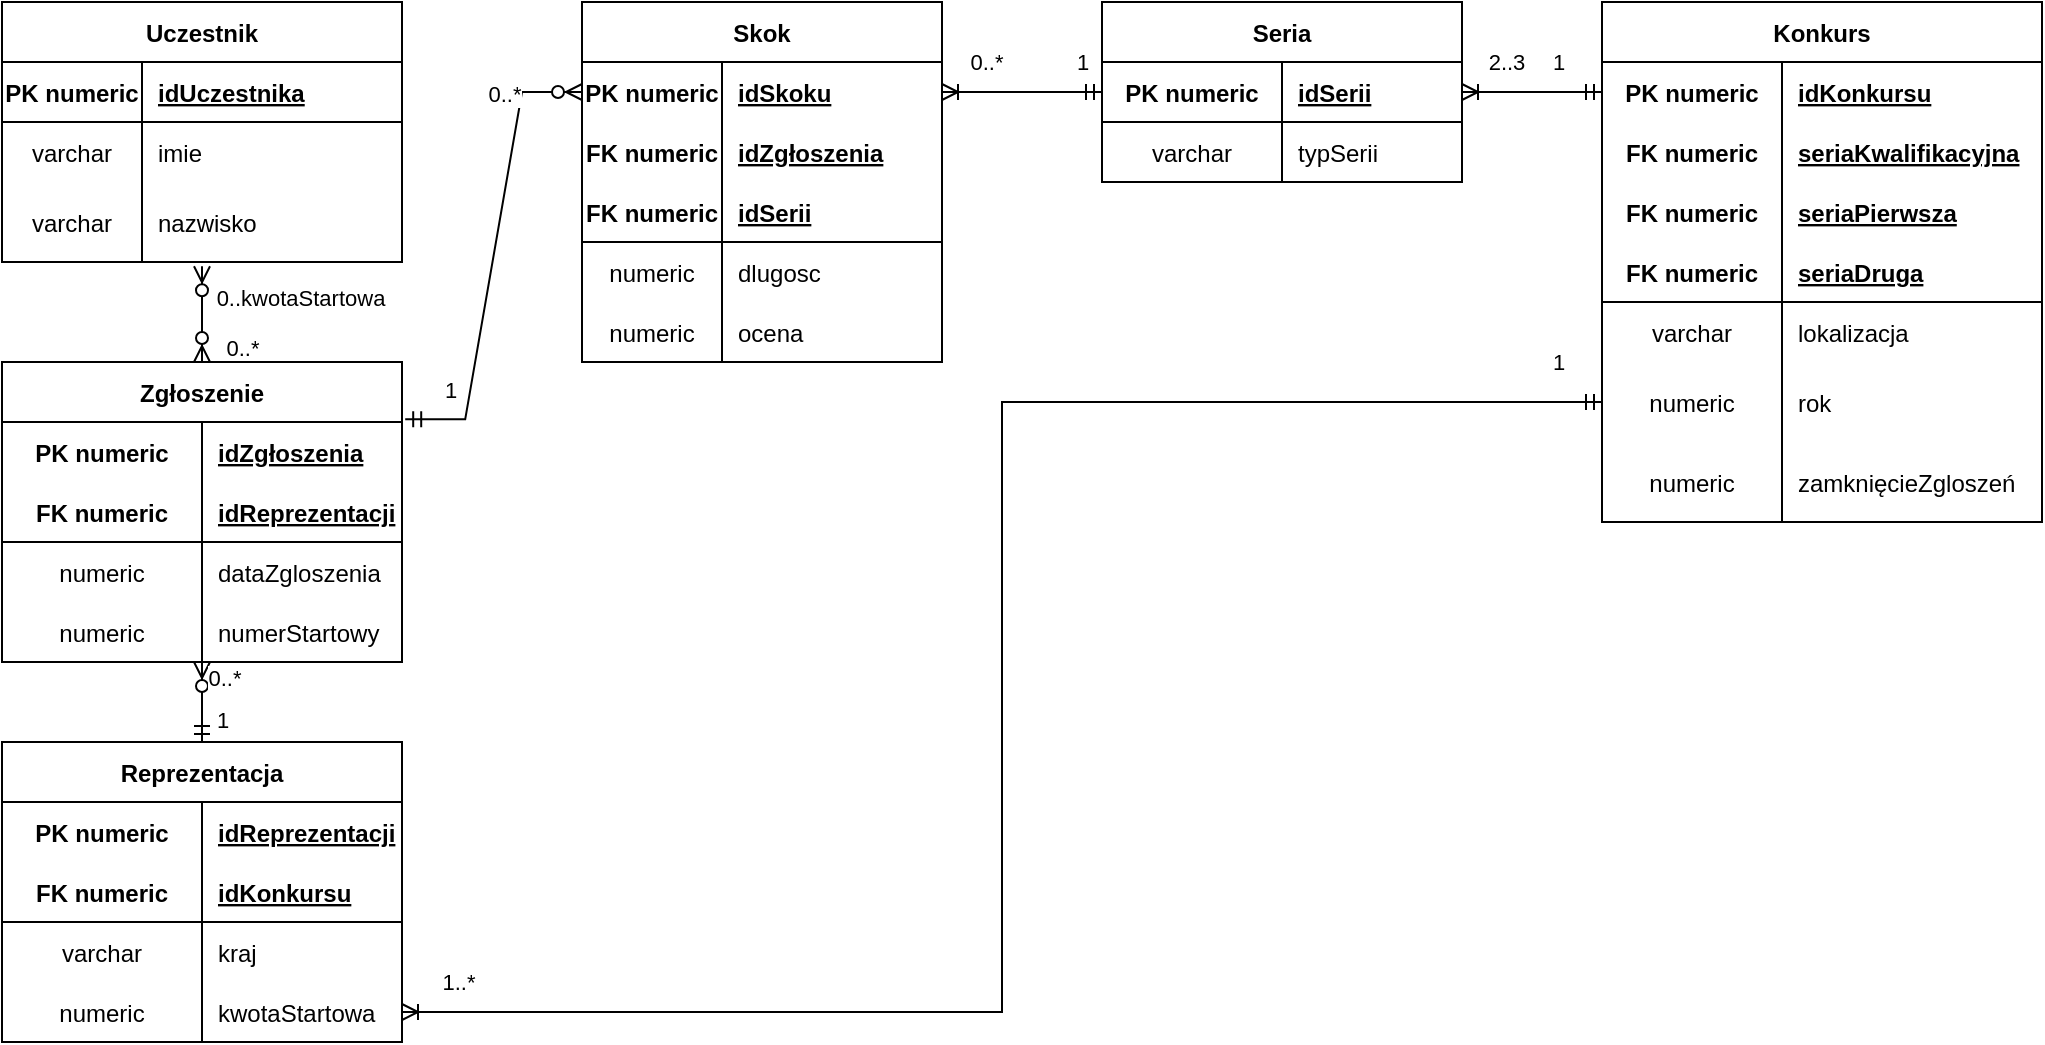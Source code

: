 <mxfile version="20.6.2" type="device"><diagram id="lq7HDty6mt3FycjaqYGT" name="Page-1"><mxGraphModel dx="1185" dy="597" grid="1" gridSize="10" guides="1" tooltips="1" connect="1" arrows="1" fold="1" page="1" pageScale="1" pageWidth="1100" pageHeight="300" math="0" shadow="0"><root><mxCell id="0"/><mxCell id="1" parent="0"/><mxCell id="nzOX72sFrJDOg2uizQto-16" value="Uczestnik" style="shape=table;startSize=30;container=1;collapsible=1;childLayout=tableLayout;fixedRows=1;rowLines=0;fontStyle=1;align=center;resizeLast=1;" parent="1" vertex="1"><mxGeometry x="40" y="40" width="200" height="130" as="geometry"><mxRectangle x="350" y="220" width="60" height="30" as="alternateBounds"/></mxGeometry></mxCell><mxCell id="nzOX72sFrJDOg2uizQto-17" value="" style="shape=tableRow;horizontal=0;startSize=0;swimlaneHead=0;swimlaneBody=0;fillColor=none;collapsible=0;dropTarget=0;points=[[0,0.5],[1,0.5]];portConstraint=eastwest;top=0;left=0;right=0;bottom=1;" parent="nzOX72sFrJDOg2uizQto-16" vertex="1"><mxGeometry y="30" width="200" height="30" as="geometry"/></mxCell><mxCell id="nzOX72sFrJDOg2uizQto-18" value="PK numeric" style="shape=partialRectangle;connectable=0;fillColor=none;top=0;left=0;bottom=0;right=0;fontStyle=1;overflow=hidden;" parent="nzOX72sFrJDOg2uizQto-17" vertex="1"><mxGeometry width="70" height="30" as="geometry"><mxRectangle width="70" height="30" as="alternateBounds"/></mxGeometry></mxCell><mxCell id="nzOX72sFrJDOg2uizQto-19" value="idUczestnika" style="shape=partialRectangle;connectable=0;fillColor=none;top=0;left=0;bottom=0;right=0;align=left;spacingLeft=6;fontStyle=5;overflow=hidden;" parent="nzOX72sFrJDOg2uizQto-17" vertex="1"><mxGeometry x="70" width="130" height="30" as="geometry"><mxRectangle width="130" height="30" as="alternateBounds"/></mxGeometry></mxCell><mxCell id="nzOX72sFrJDOg2uizQto-20" value="" style="shape=tableRow;horizontal=0;startSize=0;swimlaneHead=0;swimlaneBody=0;fillColor=none;collapsible=0;dropTarget=0;points=[[0,0.5],[1,0.5]];portConstraint=eastwest;top=0;left=0;right=0;bottom=0;" parent="nzOX72sFrJDOg2uizQto-16" vertex="1"><mxGeometry y="60" width="200" height="30" as="geometry"/></mxCell><mxCell id="nzOX72sFrJDOg2uizQto-21" value="varchar" style="shape=partialRectangle;connectable=0;fillColor=none;top=0;left=0;bottom=0;right=0;editable=1;overflow=hidden;" parent="nzOX72sFrJDOg2uizQto-20" vertex="1"><mxGeometry width="70" height="30" as="geometry"><mxRectangle width="70" height="30" as="alternateBounds"/></mxGeometry></mxCell><mxCell id="nzOX72sFrJDOg2uizQto-22" value="imie" style="shape=partialRectangle;connectable=0;fillColor=none;top=0;left=0;bottom=0;right=0;align=left;spacingLeft=6;overflow=hidden;" parent="nzOX72sFrJDOg2uizQto-20" vertex="1"><mxGeometry x="70" width="130" height="30" as="geometry"><mxRectangle width="130" height="30" as="alternateBounds"/></mxGeometry></mxCell><mxCell id="nzOX72sFrJDOg2uizQto-23" value="" style="shape=tableRow;horizontal=0;startSize=0;swimlaneHead=0;swimlaneBody=0;fillColor=none;collapsible=0;dropTarget=0;points=[[0,0.5],[1,0.5]];portConstraint=eastwest;top=0;left=0;right=0;bottom=0;" parent="nzOX72sFrJDOg2uizQto-16" vertex="1"><mxGeometry y="90" width="200" height="40" as="geometry"/></mxCell><mxCell id="nzOX72sFrJDOg2uizQto-24" value="varchar" style="shape=partialRectangle;connectable=0;fillColor=none;top=0;left=0;bottom=0;right=0;editable=1;overflow=hidden;" parent="nzOX72sFrJDOg2uizQto-23" vertex="1"><mxGeometry width="70" height="40" as="geometry"><mxRectangle width="70" height="40" as="alternateBounds"/></mxGeometry></mxCell><mxCell id="nzOX72sFrJDOg2uizQto-25" value="nazwisko" style="shape=partialRectangle;connectable=0;fillColor=none;top=0;left=0;bottom=0;right=0;align=left;spacingLeft=6;overflow=hidden;" parent="nzOX72sFrJDOg2uizQto-23" vertex="1"><mxGeometry x="70" width="130" height="40" as="geometry"><mxRectangle width="130" height="40" as="alternateBounds"/></mxGeometry></mxCell><mxCell id="nzOX72sFrJDOg2uizQto-42" value="Skok" style="shape=table;startSize=30;container=1;collapsible=1;childLayout=tableLayout;fixedRows=1;rowLines=0;fontStyle=1;align=center;resizeLast=1;" parent="1" vertex="1"><mxGeometry x="330" y="40" width="180" height="180" as="geometry"/></mxCell><mxCell id="nzOX72sFrJDOg2uizQto-43" value="" style="shape=tableRow;horizontal=0;startSize=0;swimlaneHead=0;swimlaneBody=0;fillColor=none;collapsible=0;dropTarget=0;points=[[0,0.5],[1,0.5]];portConstraint=eastwest;top=0;left=0;right=0;bottom=1;strokeColor=none;" parent="nzOX72sFrJDOg2uizQto-42" vertex="1"><mxGeometry y="30" width="180" height="30" as="geometry"/></mxCell><mxCell id="nzOX72sFrJDOg2uizQto-44" value="PK numeric" style="shape=partialRectangle;connectable=0;fillColor=none;top=0;left=0;bottom=0;right=0;fontStyle=1;overflow=hidden;" parent="nzOX72sFrJDOg2uizQto-43" vertex="1"><mxGeometry width="70" height="30" as="geometry"><mxRectangle width="70" height="30" as="alternateBounds"/></mxGeometry></mxCell><mxCell id="nzOX72sFrJDOg2uizQto-45" value="idSkoku" style="shape=partialRectangle;connectable=0;fillColor=none;top=0;left=0;bottom=0;right=0;align=left;spacingLeft=6;fontStyle=5;overflow=hidden;" parent="nzOX72sFrJDOg2uizQto-43" vertex="1"><mxGeometry x="70" width="110" height="30" as="geometry"><mxRectangle width="110" height="30" as="alternateBounds"/></mxGeometry></mxCell><mxCell id="ihmz3Oq9Vj_Td17Ndl0g-32" style="shape=tableRow;horizontal=0;startSize=0;swimlaneHead=0;swimlaneBody=0;fillColor=none;collapsible=0;dropTarget=0;points=[[0,0.5],[1,0.5]];portConstraint=eastwest;top=0;left=0;right=0;bottom=1;strokeColor=none;" vertex="1" parent="nzOX72sFrJDOg2uizQto-42"><mxGeometry y="60" width="180" height="30" as="geometry"/></mxCell><mxCell id="ihmz3Oq9Vj_Td17Ndl0g-33" value="FK numeric" style="shape=partialRectangle;connectable=0;fillColor=none;top=0;left=0;bottom=0;right=0;fontStyle=1;overflow=hidden;" vertex="1" parent="ihmz3Oq9Vj_Td17Ndl0g-32"><mxGeometry width="70" height="30" as="geometry"><mxRectangle width="70" height="30" as="alternateBounds"/></mxGeometry></mxCell><mxCell id="ihmz3Oq9Vj_Td17Ndl0g-34" value="idZgłoszenia" style="shape=partialRectangle;connectable=0;fillColor=none;top=0;left=0;bottom=0;right=0;align=left;spacingLeft=6;fontStyle=5;overflow=hidden;" vertex="1" parent="ihmz3Oq9Vj_Td17Ndl0g-32"><mxGeometry x="70" width="110" height="30" as="geometry"><mxRectangle width="110" height="30" as="alternateBounds"/></mxGeometry></mxCell><mxCell id="ihmz3Oq9Vj_Td17Ndl0g-35" style="shape=tableRow;horizontal=0;startSize=0;swimlaneHead=0;swimlaneBody=0;fillColor=none;collapsible=0;dropTarget=0;points=[[0,0.5],[1,0.5]];portConstraint=eastwest;top=0;left=0;right=0;bottom=1;" vertex="1" parent="nzOX72sFrJDOg2uizQto-42"><mxGeometry y="90" width="180" height="30" as="geometry"/></mxCell><mxCell id="ihmz3Oq9Vj_Td17Ndl0g-36" value="FK numeric" style="shape=partialRectangle;connectable=0;fillColor=none;top=0;left=0;bottom=0;right=0;fontStyle=1;overflow=hidden;" vertex="1" parent="ihmz3Oq9Vj_Td17Ndl0g-35"><mxGeometry width="70" height="30" as="geometry"><mxRectangle width="70" height="30" as="alternateBounds"/></mxGeometry></mxCell><mxCell id="ihmz3Oq9Vj_Td17Ndl0g-37" value="idSerii" style="shape=partialRectangle;connectable=0;fillColor=none;top=0;left=0;bottom=0;right=0;align=left;spacingLeft=6;fontStyle=5;overflow=hidden;" vertex="1" parent="ihmz3Oq9Vj_Td17Ndl0g-35"><mxGeometry x="70" width="110" height="30" as="geometry"><mxRectangle width="110" height="30" as="alternateBounds"/></mxGeometry></mxCell><mxCell id="nzOX72sFrJDOg2uizQto-46" value="" style="shape=tableRow;horizontal=0;startSize=0;swimlaneHead=0;swimlaneBody=0;fillColor=none;collapsible=0;dropTarget=0;points=[[0,0.5],[1,0.5]];portConstraint=eastwest;top=0;left=0;right=0;bottom=0;" parent="nzOX72sFrJDOg2uizQto-42" vertex="1"><mxGeometry y="120" width="180" height="30" as="geometry"/></mxCell><mxCell id="nzOX72sFrJDOg2uizQto-47" value="numeric" style="shape=partialRectangle;connectable=0;fillColor=none;top=0;left=0;bottom=0;right=0;editable=1;overflow=hidden;" parent="nzOX72sFrJDOg2uizQto-46" vertex="1"><mxGeometry width="70" height="30" as="geometry"><mxRectangle width="70" height="30" as="alternateBounds"/></mxGeometry></mxCell><mxCell id="nzOX72sFrJDOg2uizQto-48" value="dlugosc" style="shape=partialRectangle;connectable=0;fillColor=none;top=0;left=0;bottom=0;right=0;align=left;spacingLeft=6;overflow=hidden;" parent="nzOX72sFrJDOg2uizQto-46" vertex="1"><mxGeometry x="70" width="110" height="30" as="geometry"><mxRectangle width="110" height="30" as="alternateBounds"/></mxGeometry></mxCell><mxCell id="nzOX72sFrJDOg2uizQto-49" value="" style="shape=tableRow;horizontal=0;startSize=0;swimlaneHead=0;swimlaneBody=0;fillColor=none;collapsible=0;dropTarget=0;points=[[0,0.5],[1,0.5]];portConstraint=eastwest;top=0;left=0;right=0;bottom=0;" parent="nzOX72sFrJDOg2uizQto-42" vertex="1"><mxGeometry y="150" width="180" height="30" as="geometry"/></mxCell><mxCell id="nzOX72sFrJDOg2uizQto-50" value="numeric" style="shape=partialRectangle;connectable=0;fillColor=none;top=0;left=0;bottom=0;right=0;editable=1;overflow=hidden;" parent="nzOX72sFrJDOg2uizQto-49" vertex="1"><mxGeometry width="70" height="30" as="geometry"><mxRectangle width="70" height="30" as="alternateBounds"/></mxGeometry></mxCell><mxCell id="nzOX72sFrJDOg2uizQto-51" value="ocena" style="shape=partialRectangle;connectable=0;fillColor=none;top=0;left=0;bottom=0;right=0;align=left;spacingLeft=6;overflow=hidden;" parent="nzOX72sFrJDOg2uizQto-49" vertex="1"><mxGeometry x="70" width="110" height="30" as="geometry"><mxRectangle width="110" height="30" as="alternateBounds"/></mxGeometry></mxCell><mxCell id="nzOX72sFrJDOg2uizQto-69" value="Konkurs" style="shape=table;startSize=30;container=1;collapsible=1;childLayout=tableLayout;fixedRows=1;rowLines=0;fontStyle=1;align=center;resizeLast=1;rounded=0;strokeColor=default;" parent="1" vertex="1"><mxGeometry x="840" y="40" width="220" height="260" as="geometry"/></mxCell><mxCell id="nzOX72sFrJDOg2uizQto-70" value="" style="shape=tableRow;horizontal=0;startSize=0;swimlaneHead=0;swimlaneBody=0;fillColor=none;collapsible=0;dropTarget=0;points=[[0,0.5],[1,0.5]];portConstraint=eastwest;top=0;left=0;right=0;bottom=1;rounded=0;strokeColor=none;" parent="nzOX72sFrJDOg2uizQto-69" vertex="1"><mxGeometry y="30" width="220" height="30" as="geometry"/></mxCell><mxCell id="nzOX72sFrJDOg2uizQto-71" value="PK numeric" style="shape=partialRectangle;connectable=0;fillColor=none;top=0;left=0;bottom=0;right=0;fontStyle=1;overflow=hidden;rounded=0;strokeColor=none;" parent="nzOX72sFrJDOg2uizQto-70" vertex="1"><mxGeometry width="90" height="30" as="geometry"><mxRectangle width="90" height="30" as="alternateBounds"/></mxGeometry></mxCell><mxCell id="nzOX72sFrJDOg2uizQto-72" value="idKonkursu" style="shape=partialRectangle;connectable=0;fillColor=none;top=0;left=0;bottom=0;right=0;align=left;spacingLeft=6;fontStyle=5;overflow=hidden;rounded=0;" parent="nzOX72sFrJDOg2uizQto-70" vertex="1"><mxGeometry x="90" width="130" height="30" as="geometry"><mxRectangle width="130" height="30" as="alternateBounds"/></mxGeometry></mxCell><mxCell id="nzOX72sFrJDOg2uizQto-98" style="shape=tableRow;horizontal=0;startSize=0;swimlaneHead=0;swimlaneBody=0;fillColor=none;collapsible=0;dropTarget=0;points=[[0,0.5],[1,0.5]];portConstraint=eastwest;top=0;left=0;right=0;bottom=1;rounded=0;strokeColor=none;" parent="nzOX72sFrJDOg2uizQto-69" vertex="1"><mxGeometry y="60" width="220" height="30" as="geometry"/></mxCell><mxCell id="nzOX72sFrJDOg2uizQto-99" value="FK numeric" style="shape=partialRectangle;connectable=0;fillColor=none;top=0;left=0;bottom=0;right=0;fontStyle=1;overflow=hidden;rounded=0;strokeColor=none;" parent="nzOX72sFrJDOg2uizQto-98" vertex="1"><mxGeometry width="90" height="30" as="geometry"><mxRectangle width="90" height="30" as="alternateBounds"/></mxGeometry></mxCell><mxCell id="nzOX72sFrJDOg2uizQto-100" value="seriaKwalifikacyjna" style="shape=partialRectangle;connectable=0;fillColor=none;top=0;left=0;bottom=0;right=0;align=left;spacingLeft=6;fontStyle=5;overflow=hidden;rounded=0;" parent="nzOX72sFrJDOg2uizQto-98" vertex="1"><mxGeometry x="90" width="130" height="30" as="geometry"><mxRectangle width="130" height="30" as="alternateBounds"/></mxGeometry></mxCell><mxCell id="nzOX72sFrJDOg2uizQto-101" style="shape=tableRow;horizontal=0;startSize=0;swimlaneHead=0;swimlaneBody=0;fillColor=none;collapsible=0;dropTarget=0;points=[[0,0.5],[1,0.5]];portConstraint=eastwest;top=0;left=0;right=0;bottom=1;rounded=0;strokeColor=none;" parent="nzOX72sFrJDOg2uizQto-69" vertex="1"><mxGeometry y="90" width="220" height="30" as="geometry"/></mxCell><mxCell id="nzOX72sFrJDOg2uizQto-102" value="FK numeric" style="shape=partialRectangle;connectable=0;fillColor=none;top=0;left=0;bottom=0;right=0;fontStyle=1;overflow=hidden;rounded=0;strokeColor=none;" parent="nzOX72sFrJDOg2uizQto-101" vertex="1"><mxGeometry width="90" height="30" as="geometry"><mxRectangle width="90" height="30" as="alternateBounds"/></mxGeometry></mxCell><mxCell id="nzOX72sFrJDOg2uizQto-103" value="seriaPierwsza" style="shape=partialRectangle;connectable=0;fillColor=none;top=0;left=0;bottom=0;right=0;align=left;spacingLeft=6;fontStyle=5;overflow=hidden;rounded=0;" parent="nzOX72sFrJDOg2uizQto-101" vertex="1"><mxGeometry x="90" width="130" height="30" as="geometry"><mxRectangle width="130" height="30" as="alternateBounds"/></mxGeometry></mxCell><mxCell id="nzOX72sFrJDOg2uizQto-104" style="shape=tableRow;horizontal=0;startSize=0;swimlaneHead=0;swimlaneBody=0;fillColor=none;collapsible=0;dropTarget=0;points=[[0,0.5],[1,0.5]];portConstraint=eastwest;top=0;left=0;right=0;bottom=1;rounded=0;strokeColor=default;" parent="nzOX72sFrJDOg2uizQto-69" vertex="1"><mxGeometry y="120" width="220" height="30" as="geometry"/></mxCell><mxCell id="nzOX72sFrJDOg2uizQto-105" value="FK numeric" style="shape=partialRectangle;connectable=0;fillColor=none;top=0;left=0;bottom=0;right=0;fontStyle=1;overflow=hidden;rounded=0;strokeColor=none;" parent="nzOX72sFrJDOg2uizQto-104" vertex="1"><mxGeometry width="90" height="30" as="geometry"><mxRectangle width="90" height="30" as="alternateBounds"/></mxGeometry></mxCell><mxCell id="nzOX72sFrJDOg2uizQto-106" value="seriaDruga" style="shape=partialRectangle;connectable=0;fillColor=none;top=0;left=0;bottom=0;right=0;align=left;spacingLeft=6;fontStyle=5;overflow=hidden;rounded=0;" parent="nzOX72sFrJDOg2uizQto-104" vertex="1"><mxGeometry x="90" width="130" height="30" as="geometry"><mxRectangle width="130" height="30" as="alternateBounds"/></mxGeometry></mxCell><mxCell id="nzOX72sFrJDOg2uizQto-73" value="" style="shape=tableRow;horizontal=0;startSize=0;swimlaneHead=0;swimlaneBody=0;fillColor=none;collapsible=0;dropTarget=0;points=[[0,0.5],[1,0.5]];portConstraint=eastwest;top=0;left=0;right=0;bottom=0;rounded=0;" parent="nzOX72sFrJDOg2uizQto-69" vertex="1"><mxGeometry y="150" width="220" height="30" as="geometry"/></mxCell><mxCell id="nzOX72sFrJDOg2uizQto-74" value="varchar" style="shape=partialRectangle;connectable=0;fillColor=none;top=0;left=0;bottom=0;right=0;editable=1;overflow=hidden;rounded=0;" parent="nzOX72sFrJDOg2uizQto-73" vertex="1"><mxGeometry width="90" height="30" as="geometry"><mxRectangle width="90" height="30" as="alternateBounds"/></mxGeometry></mxCell><mxCell id="nzOX72sFrJDOg2uizQto-75" value="lokalizacja" style="shape=partialRectangle;connectable=0;fillColor=none;top=0;left=0;bottom=0;right=0;align=left;spacingLeft=6;overflow=hidden;rounded=0;" parent="nzOX72sFrJDOg2uizQto-73" vertex="1"><mxGeometry x="90" width="130" height="30" as="geometry"><mxRectangle width="130" height="30" as="alternateBounds"/></mxGeometry></mxCell><mxCell id="nzOX72sFrJDOg2uizQto-76" value="" style="shape=tableRow;horizontal=0;startSize=0;swimlaneHead=0;swimlaneBody=0;fillColor=none;collapsible=0;dropTarget=0;points=[[0,0.5],[1,0.5]];portConstraint=eastwest;top=0;left=0;right=0;bottom=0;rounded=0;" parent="nzOX72sFrJDOg2uizQto-69" vertex="1"><mxGeometry y="180" width="220" height="40" as="geometry"/></mxCell><mxCell id="nzOX72sFrJDOg2uizQto-77" value="numeric" style="shape=partialRectangle;connectable=0;fillColor=none;top=0;left=0;bottom=0;right=0;editable=1;overflow=hidden;rounded=0;" parent="nzOX72sFrJDOg2uizQto-76" vertex="1"><mxGeometry width="90" height="40" as="geometry"><mxRectangle width="90" height="40" as="alternateBounds"/></mxGeometry></mxCell><mxCell id="nzOX72sFrJDOg2uizQto-78" value="rok" style="shape=partialRectangle;connectable=0;fillColor=none;top=0;left=0;bottom=0;right=0;align=left;spacingLeft=6;overflow=hidden;rounded=0;" parent="nzOX72sFrJDOg2uizQto-76" vertex="1"><mxGeometry x="90" width="130" height="40" as="geometry"><mxRectangle width="130" height="40" as="alternateBounds"/></mxGeometry></mxCell><mxCell id="ihmz3Oq9Vj_Td17Ndl0g-58" style="shape=tableRow;horizontal=0;startSize=0;swimlaneHead=0;swimlaneBody=0;fillColor=none;collapsible=0;dropTarget=0;points=[[0,0.5],[1,0.5]];portConstraint=eastwest;top=0;left=0;right=0;bottom=0;rounded=0;" vertex="1" parent="nzOX72sFrJDOg2uizQto-69"><mxGeometry y="220" width="220" height="40" as="geometry"/></mxCell><mxCell id="ihmz3Oq9Vj_Td17Ndl0g-59" value="numeric" style="shape=partialRectangle;connectable=0;fillColor=none;top=0;left=0;bottom=0;right=0;editable=1;overflow=hidden;rounded=0;" vertex="1" parent="ihmz3Oq9Vj_Td17Ndl0g-58"><mxGeometry width="90" height="40" as="geometry"><mxRectangle width="90" height="40" as="alternateBounds"/></mxGeometry></mxCell><mxCell id="ihmz3Oq9Vj_Td17Ndl0g-60" value="zamknięcieZgloszeń" style="shape=partialRectangle;connectable=0;fillColor=none;top=0;left=0;bottom=0;right=0;align=left;spacingLeft=6;overflow=hidden;rounded=0;" vertex="1" parent="ihmz3Oq9Vj_Td17Ndl0g-58"><mxGeometry x="90" width="130" height="40" as="geometry"><mxRectangle width="130" height="40" as="alternateBounds"/></mxGeometry></mxCell><mxCell id="nzOX72sFrJDOg2uizQto-107" value="Seria" style="shape=table;startSize=30;container=1;collapsible=1;childLayout=tableLayout;fixedRows=1;rowLines=0;fontStyle=1;align=center;resizeLast=1;rounded=0;strokeColor=default;" parent="1" vertex="1"><mxGeometry x="590" y="40" width="180" height="90" as="geometry"><mxRectangle x="350" y="220" width="60" height="30" as="alternateBounds"/></mxGeometry></mxCell><mxCell id="nzOX72sFrJDOg2uizQto-108" value="" style="shape=tableRow;horizontal=0;startSize=0;swimlaneHead=0;swimlaneBody=0;fillColor=none;collapsible=0;dropTarget=0;points=[[0,0.5],[1,0.5]];portConstraint=eastwest;top=0;left=0;right=0;bottom=1;rounded=0;strokeColor=default;" parent="nzOX72sFrJDOg2uizQto-107" vertex="1"><mxGeometry y="30" width="180" height="30" as="geometry"/></mxCell><mxCell id="nzOX72sFrJDOg2uizQto-109" value="PK numeric" style="shape=partialRectangle;connectable=0;fillColor=none;top=0;left=0;bottom=0;right=0;fontStyle=1;overflow=hidden;rounded=0;strokeColor=default;" parent="nzOX72sFrJDOg2uizQto-108" vertex="1"><mxGeometry width="90" height="30" as="geometry"><mxRectangle width="90" height="30" as="alternateBounds"/></mxGeometry></mxCell><mxCell id="nzOX72sFrJDOg2uizQto-110" value="idSerii" style="shape=partialRectangle;connectable=0;fillColor=none;top=0;left=0;bottom=0;right=0;align=left;spacingLeft=6;fontStyle=5;overflow=hidden;rounded=0;strokeColor=default;" parent="nzOX72sFrJDOg2uizQto-108" vertex="1"><mxGeometry x="90" width="90" height="30" as="geometry"><mxRectangle width="90" height="30" as="alternateBounds"/></mxGeometry></mxCell><mxCell id="ihmz3Oq9Vj_Td17Ndl0g-1" style="shape=tableRow;horizontal=0;startSize=0;swimlaneHead=0;swimlaneBody=0;fillColor=none;collapsible=0;dropTarget=0;points=[[0,0.5],[1,0.5]];portConstraint=eastwest;top=0;left=0;right=0;bottom=1;rounded=0;strokeColor=default;" vertex="1" parent="nzOX72sFrJDOg2uizQto-107"><mxGeometry y="60" width="180" height="30" as="geometry"/></mxCell><mxCell id="ihmz3Oq9Vj_Td17Ndl0g-2" value="varchar" style="shape=partialRectangle;connectable=0;fillColor=none;top=0;left=0;bottom=0;right=0;fontStyle=0;overflow=hidden;rounded=0;strokeColor=default;" vertex="1" parent="ihmz3Oq9Vj_Td17Ndl0g-1"><mxGeometry width="90" height="30" as="geometry"><mxRectangle width="90" height="30" as="alternateBounds"/></mxGeometry></mxCell><mxCell id="ihmz3Oq9Vj_Td17Ndl0g-3" value="typSerii" style="shape=partialRectangle;connectable=0;fillColor=none;top=0;left=0;bottom=0;right=0;align=left;spacingLeft=6;fontStyle=0;overflow=hidden;rounded=0;strokeColor=default;" vertex="1" parent="ihmz3Oq9Vj_Td17Ndl0g-1"><mxGeometry x="90" width="90" height="30" as="geometry"><mxRectangle width="90" height="30" as="alternateBounds"/></mxGeometry></mxCell><mxCell id="nzOX72sFrJDOg2uizQto-124" value="" style="edgeStyle=entityRelationEdgeStyle;fontSize=12;html=1;endArrow=ERzeroToMany;startArrow=ERmandOne;rounded=0;exitX=1.008;exitY=0.191;exitDx=0;exitDy=0;entryX=0;entryY=0.5;entryDx=0;entryDy=0;exitPerimeter=0;" parent="1" source="ihmz3Oq9Vj_Td17Ndl0g-45" target="nzOX72sFrJDOg2uizQto-43" edge="1"><mxGeometry width="100" height="100" relative="1" as="geometry"><mxPoint x="290" y="370" as="sourcePoint"/><mxPoint x="390" y="270" as="targetPoint"/></mxGeometry></mxCell><mxCell id="nzOX72sFrJDOg2uizQto-125" value="&lt;div&gt;1&lt;/div&gt;" style="edgeLabel;html=1;align=center;verticalAlign=middle;resizable=0;points=[];" parent="nzOX72sFrJDOg2uizQto-124" vertex="1" connectable="0"><mxGeometry x="-0.796" y="2" relative="1" as="geometry"><mxPoint x="-1" y="-13" as="offset"/></mxGeometry></mxCell><mxCell id="nzOX72sFrJDOg2uizQto-126" value="&lt;div&gt;0..*&lt;br&gt;&lt;/div&gt;" style="edgeLabel;html=1;align=center;verticalAlign=middle;resizable=0;points=[];" parent="nzOX72sFrJDOg2uizQto-124" vertex="1" connectable="0"><mxGeometry x="0.597" relative="1" as="geometry"><mxPoint x="-7" y="-15" as="offset"/></mxGeometry></mxCell><mxCell id="nzOX72sFrJDOg2uizQto-131" value="" style="fontSize=12;html=1;endArrow=ERoneToMany;startArrow=ERmandOne;rounded=0;edgeStyle=orthogonalEdgeStyle;exitX=0;exitY=0.5;exitDx=0;exitDy=0;entryX=1;entryY=0.5;entryDx=0;entryDy=0;" parent="1" source="nzOX72sFrJDOg2uizQto-108" target="nzOX72sFrJDOg2uizQto-43" edge="1"><mxGeometry width="100" height="100" relative="1" as="geometry"><mxPoint x="570" y="390" as="sourcePoint"/><mxPoint x="580" y="280" as="targetPoint"/></mxGeometry></mxCell><mxCell id="nzOX72sFrJDOg2uizQto-133" value="&lt;div&gt;0..*&lt;/div&gt;" style="edgeLabel;html=1;align=center;verticalAlign=middle;resizable=0;points=[];" parent="nzOX72sFrJDOg2uizQto-131" vertex="1" connectable="0"><mxGeometry x="0.626" relative="1" as="geometry"><mxPoint x="7" y="-15" as="offset"/></mxGeometry></mxCell><mxCell id="nzOX72sFrJDOg2uizQto-135" value="&lt;div&gt;1&lt;/div&gt;" style="edgeLabel;html=1;align=center;verticalAlign=middle;resizable=0;points=[];" parent="nzOX72sFrJDOg2uizQto-131" vertex="1" connectable="0"><mxGeometry x="-0.365" y="1" relative="1" as="geometry"><mxPoint x="15" y="-16" as="offset"/></mxGeometry></mxCell><mxCell id="nzOX72sFrJDOg2uizQto-136" value="" style="edgeStyle=orthogonalEdgeStyle;fontSize=12;html=1;endArrow=ERoneToMany;startArrow=ERmandOne;rounded=0;entryX=1;entryY=0.5;entryDx=0;entryDy=0;exitX=0;exitY=0.5;exitDx=0;exitDy=0;" parent="1" source="nzOX72sFrJDOg2uizQto-70" target="nzOX72sFrJDOg2uizQto-108" edge="1"><mxGeometry width="100" height="100" relative="1" as="geometry"><mxPoint x="640" y="250" as="sourcePoint"/><mxPoint x="600" y="350" as="targetPoint"/></mxGeometry></mxCell><mxCell id="nzOX72sFrJDOg2uizQto-137" value="2..3" style="edgeLabel;html=1;align=center;verticalAlign=middle;resizable=0;points=[];" parent="nzOX72sFrJDOg2uizQto-136" vertex="1" connectable="0"><mxGeometry x="0.619" y="-2" relative="1" as="geometry"><mxPoint x="8" y="-13" as="offset"/></mxGeometry></mxCell><mxCell id="nzOX72sFrJDOg2uizQto-138" value="&lt;div&gt;1&lt;/div&gt;" style="edgeLabel;html=1;align=center;verticalAlign=middle;resizable=0;points=[];" parent="nzOX72sFrJDOg2uizQto-136" vertex="1" connectable="0"><mxGeometry x="-0.6" y="-1" relative="1" as="geometry"><mxPoint x="-8" y="-14" as="offset"/></mxGeometry></mxCell><mxCell id="ihmz3Oq9Vj_Td17Ndl0g-4" value="Reprezentacja" style="shape=table;startSize=30;container=1;collapsible=1;childLayout=tableLayout;fixedRows=1;rowLines=0;fontStyle=1;align=center;resizeLast=1;" vertex="1" parent="1"><mxGeometry x="40" y="410" width="200" height="150" as="geometry"><mxRectangle x="350" y="220" width="60" height="30" as="alternateBounds"/></mxGeometry></mxCell><mxCell id="ihmz3Oq9Vj_Td17Ndl0g-5" value="" style="shape=tableRow;horizontal=0;startSize=0;swimlaneHead=0;swimlaneBody=0;fillColor=none;collapsible=0;dropTarget=0;points=[[0,0.5],[1,0.5]];portConstraint=eastwest;top=0;left=0;right=0;bottom=1;strokeColor=none;" vertex="1" parent="ihmz3Oq9Vj_Td17Ndl0g-4"><mxGeometry y="30" width="200" height="30" as="geometry"/></mxCell><mxCell id="ihmz3Oq9Vj_Td17Ndl0g-6" value="PK numeric" style="shape=partialRectangle;connectable=0;fillColor=none;top=0;left=0;bottom=0;right=0;fontStyle=1;overflow=hidden;" vertex="1" parent="ihmz3Oq9Vj_Td17Ndl0g-5"><mxGeometry width="100" height="30" as="geometry"><mxRectangle width="100" height="30" as="alternateBounds"/></mxGeometry></mxCell><mxCell id="ihmz3Oq9Vj_Td17Ndl0g-7" value="idReprezentacji" style="shape=partialRectangle;connectable=0;fillColor=none;top=0;left=0;bottom=0;right=0;align=left;spacingLeft=6;fontStyle=5;overflow=hidden;strokeColor=none;" vertex="1" parent="ihmz3Oq9Vj_Td17Ndl0g-5"><mxGeometry x="100" width="100" height="30" as="geometry"><mxRectangle width="100" height="30" as="alternateBounds"/></mxGeometry></mxCell><mxCell id="ihmz3Oq9Vj_Td17Ndl0g-17" style="shape=tableRow;horizontal=0;startSize=0;swimlaneHead=0;swimlaneBody=0;fillColor=none;collapsible=0;dropTarget=0;points=[[0,0.5],[1,0.5]];portConstraint=eastwest;top=0;left=0;right=0;bottom=1;strokeColor=default;" vertex="1" parent="ihmz3Oq9Vj_Td17Ndl0g-4"><mxGeometry y="60" width="200" height="30" as="geometry"/></mxCell><mxCell id="ihmz3Oq9Vj_Td17Ndl0g-18" value="FK numeric" style="shape=partialRectangle;connectable=0;fillColor=none;top=0;left=0;bottom=0;right=0;fontStyle=1;overflow=hidden;" vertex="1" parent="ihmz3Oq9Vj_Td17Ndl0g-17"><mxGeometry width="100" height="30" as="geometry"><mxRectangle width="100" height="30" as="alternateBounds"/></mxGeometry></mxCell><mxCell id="ihmz3Oq9Vj_Td17Ndl0g-19" value="idKonkursu" style="shape=partialRectangle;connectable=0;fillColor=none;top=0;left=0;bottom=0;right=0;align=left;spacingLeft=6;fontStyle=5;overflow=hidden;strokeColor=none;" vertex="1" parent="ihmz3Oq9Vj_Td17Ndl0g-17"><mxGeometry x="100" width="100" height="30" as="geometry"><mxRectangle width="100" height="30" as="alternateBounds"/></mxGeometry></mxCell><mxCell id="ihmz3Oq9Vj_Td17Ndl0g-8" value="" style="shape=tableRow;horizontal=0;startSize=0;swimlaneHead=0;swimlaneBody=0;fillColor=none;collapsible=0;dropTarget=0;points=[[0,0.5],[1,0.5]];portConstraint=eastwest;top=0;left=0;right=0;bottom=0;" vertex="1" parent="ihmz3Oq9Vj_Td17Ndl0g-4"><mxGeometry y="90" width="200" height="30" as="geometry"/></mxCell><mxCell id="ihmz3Oq9Vj_Td17Ndl0g-9" value="varchar" style="shape=partialRectangle;connectable=0;fillColor=none;top=0;left=0;bottom=0;right=0;editable=1;overflow=hidden;" vertex="1" parent="ihmz3Oq9Vj_Td17Ndl0g-8"><mxGeometry width="100" height="30" as="geometry"><mxRectangle width="100" height="30" as="alternateBounds"/></mxGeometry></mxCell><mxCell id="ihmz3Oq9Vj_Td17Ndl0g-10" value="kraj" style="shape=partialRectangle;connectable=0;fillColor=none;top=0;left=0;bottom=0;right=0;align=left;spacingLeft=6;overflow=hidden;" vertex="1" parent="ihmz3Oq9Vj_Td17Ndl0g-8"><mxGeometry x="100" width="100" height="30" as="geometry"><mxRectangle width="100" height="30" as="alternateBounds"/></mxGeometry></mxCell><mxCell id="ihmz3Oq9Vj_Td17Ndl0g-11" value="" style="shape=tableRow;horizontal=0;startSize=0;swimlaneHead=0;swimlaneBody=0;fillColor=none;collapsible=0;dropTarget=0;points=[[0,0.5],[1,0.5]];portConstraint=eastwest;top=0;left=0;right=0;bottom=0;" vertex="1" parent="ihmz3Oq9Vj_Td17Ndl0g-4"><mxGeometry y="120" width="200" height="30" as="geometry"/></mxCell><mxCell id="ihmz3Oq9Vj_Td17Ndl0g-12" value="numeric" style="shape=partialRectangle;connectable=0;fillColor=none;top=0;left=0;bottom=0;right=0;editable=1;overflow=hidden;" vertex="1" parent="ihmz3Oq9Vj_Td17Ndl0g-11"><mxGeometry width="100" height="30" as="geometry"><mxRectangle width="100" height="30" as="alternateBounds"/></mxGeometry></mxCell><mxCell id="ihmz3Oq9Vj_Td17Ndl0g-13" value="kwotaStartowa" style="shape=partialRectangle;connectable=0;fillColor=none;top=0;left=0;bottom=0;right=0;align=left;spacingLeft=6;overflow=hidden;" vertex="1" parent="ihmz3Oq9Vj_Td17Ndl0g-11"><mxGeometry x="100" width="100" height="30" as="geometry"><mxRectangle width="100" height="30" as="alternateBounds"/></mxGeometry></mxCell><mxCell id="ihmz3Oq9Vj_Td17Ndl0g-23" value="" style="fontSize=12;html=1;endArrow=ERzeroToMany;endFill=1;startArrow=ERzeroToMany;rounded=0;exitX=0.5;exitY=0;exitDx=0;exitDy=0;entryX=0.5;entryY=1.054;entryDx=0;entryDy=0;entryPerimeter=0;" edge="1" parent="1" source="ihmz3Oq9Vj_Td17Ndl0g-45" target="nzOX72sFrJDOg2uizQto-23"><mxGeometry width="100" height="100" relative="1" as="geometry"><mxPoint x="150" y="190" as="sourcePoint"/><mxPoint x="460" y="320" as="targetPoint"/></mxGeometry></mxCell><mxCell id="ihmz3Oq9Vj_Td17Ndl0g-25" value="0..kwotaStartowa" style="edgeLabel;html=1;align=center;verticalAlign=middle;resizable=0;points=[];" vertex="1" connectable="0" parent="ihmz3Oq9Vj_Td17Ndl0g-23"><mxGeometry x="0.389" y="1" relative="1" as="geometry"><mxPoint x="50" y="1" as="offset"/></mxGeometry></mxCell><mxCell id="ihmz3Oq9Vj_Td17Ndl0g-26" value="0..*" style="edgeLabel;html=1;align=center;verticalAlign=middle;resizable=0;points=[];" vertex="1" connectable="0" parent="ihmz3Oq9Vj_Td17Ndl0g-23"><mxGeometry x="-0.369" y="-1" relative="1" as="geometry"><mxPoint x="19" y="8" as="offset"/></mxGeometry></mxCell><mxCell id="ihmz3Oq9Vj_Td17Ndl0g-41" value="" style="edgeStyle=orthogonalEdgeStyle;fontSize=12;html=1;endArrow=ERoneToMany;startArrow=ERmandOne;rounded=0;exitX=0;exitY=0.5;exitDx=0;exitDy=0;entryX=1;entryY=0.5;entryDx=0;entryDy=0;" edge="1" parent="1" source="nzOX72sFrJDOg2uizQto-76" target="ihmz3Oq9Vj_Td17Ndl0g-11"><mxGeometry width="100" height="100" relative="1" as="geometry"><mxPoint x="500" y="490" as="sourcePoint"/><mxPoint x="600" y="390" as="targetPoint"/></mxGeometry></mxCell><mxCell id="ihmz3Oq9Vj_Td17Ndl0g-43" value="1..*" style="edgeLabel;html=1;align=center;verticalAlign=middle;resizable=0;points=[];" vertex="1" connectable="0" parent="ihmz3Oq9Vj_Td17Ndl0g-41"><mxGeometry x="0.938" relative="1" as="geometry"><mxPoint y="-15" as="offset"/></mxGeometry></mxCell><mxCell id="ihmz3Oq9Vj_Td17Ndl0g-44" value="1" style="edgeLabel;html=1;align=center;verticalAlign=middle;resizable=0;points=[];" vertex="1" connectable="0" parent="ihmz3Oq9Vj_Td17Ndl0g-41"><mxGeometry x="-0.961" y="-2" relative="1" as="geometry"><mxPoint x="-5" y="-18" as="offset"/></mxGeometry></mxCell><mxCell id="ihmz3Oq9Vj_Td17Ndl0g-45" value="Zgłoszenie" style="shape=table;startSize=30;container=1;collapsible=1;childLayout=tableLayout;fixedRows=1;rowLines=0;fontStyle=1;align=center;resizeLast=1;strokeColor=default;" vertex="1" parent="1"><mxGeometry x="40" y="220" width="200" height="150" as="geometry"><mxRectangle x="350" y="220" width="60" height="30" as="alternateBounds"/></mxGeometry></mxCell><mxCell id="ihmz3Oq9Vj_Td17Ndl0g-46" value="" style="shape=tableRow;horizontal=0;startSize=0;swimlaneHead=0;swimlaneBody=0;fillColor=none;collapsible=0;dropTarget=0;points=[[0,0.5],[1,0.5]];portConstraint=eastwest;top=0;left=0;right=0;bottom=1;strokeColor=none;" vertex="1" parent="ihmz3Oq9Vj_Td17Ndl0g-45"><mxGeometry y="30" width="200" height="30" as="geometry"/></mxCell><mxCell id="ihmz3Oq9Vj_Td17Ndl0g-47" value="PK numeric" style="shape=partialRectangle;connectable=0;fillColor=none;top=0;left=0;bottom=0;right=0;fontStyle=1;overflow=hidden;strokeColor=default;" vertex="1" parent="ihmz3Oq9Vj_Td17Ndl0g-46"><mxGeometry width="100" height="30" as="geometry"><mxRectangle width="100" height="30" as="alternateBounds"/></mxGeometry></mxCell><mxCell id="ihmz3Oq9Vj_Td17Ndl0g-48" value="idZgłoszenia" style="shape=partialRectangle;connectable=0;fillColor=none;top=0;left=0;bottom=0;right=0;align=left;spacingLeft=6;fontStyle=5;overflow=hidden;strokeColor=default;" vertex="1" parent="ihmz3Oq9Vj_Td17Ndl0g-46"><mxGeometry x="100" width="100" height="30" as="geometry"><mxRectangle width="100" height="30" as="alternateBounds"/></mxGeometry></mxCell><mxCell id="ihmz3Oq9Vj_Td17Ndl0g-64" style="shape=tableRow;horizontal=0;startSize=0;swimlaneHead=0;swimlaneBody=0;fillColor=none;collapsible=0;dropTarget=0;points=[[0,0.5],[1,0.5]];portConstraint=eastwest;top=0;left=0;right=0;bottom=1;strokeColor=default;" vertex="1" parent="ihmz3Oq9Vj_Td17Ndl0g-45"><mxGeometry y="60" width="200" height="30" as="geometry"/></mxCell><mxCell id="ihmz3Oq9Vj_Td17Ndl0g-65" value="FK numeric" style="shape=partialRectangle;connectable=0;fillColor=none;top=0;left=0;bottom=0;right=0;fontStyle=1;overflow=hidden;strokeColor=default;" vertex="1" parent="ihmz3Oq9Vj_Td17Ndl0g-64"><mxGeometry width="100" height="30" as="geometry"><mxRectangle width="100" height="30" as="alternateBounds"/></mxGeometry></mxCell><mxCell id="ihmz3Oq9Vj_Td17Ndl0g-66" value="idReprezentacji" style="shape=partialRectangle;connectable=0;fillColor=none;top=0;left=0;bottom=0;right=0;align=left;spacingLeft=6;fontStyle=5;overflow=hidden;strokeColor=default;" vertex="1" parent="ihmz3Oq9Vj_Td17Ndl0g-64"><mxGeometry x="100" width="100" height="30" as="geometry"><mxRectangle width="100" height="30" as="alternateBounds"/></mxGeometry></mxCell><mxCell id="ihmz3Oq9Vj_Td17Ndl0g-49" value="" style="shape=tableRow;horizontal=0;startSize=0;swimlaneHead=0;swimlaneBody=0;fillColor=none;collapsible=0;dropTarget=0;points=[[0,0.5],[1,0.5]];portConstraint=eastwest;top=0;left=0;right=0;bottom=0;strokeColor=default;" vertex="1" parent="ihmz3Oq9Vj_Td17Ndl0g-45"><mxGeometry y="90" width="200" height="30" as="geometry"/></mxCell><mxCell id="ihmz3Oq9Vj_Td17Ndl0g-50" value="numeric" style="shape=partialRectangle;connectable=0;fillColor=none;top=0;left=0;bottom=0;right=0;editable=1;overflow=hidden;strokeColor=default;" vertex="1" parent="ihmz3Oq9Vj_Td17Ndl0g-49"><mxGeometry width="100" height="30" as="geometry"><mxRectangle width="100" height="30" as="alternateBounds"/></mxGeometry></mxCell><mxCell id="ihmz3Oq9Vj_Td17Ndl0g-51" value="dataZgloszenia" style="shape=partialRectangle;connectable=0;fillColor=none;top=0;left=0;bottom=0;right=0;align=left;spacingLeft=6;overflow=hidden;strokeColor=default;" vertex="1" parent="ihmz3Oq9Vj_Td17Ndl0g-49"><mxGeometry x="100" width="100" height="30" as="geometry"><mxRectangle width="100" height="30" as="alternateBounds"/></mxGeometry></mxCell><mxCell id="ihmz3Oq9Vj_Td17Ndl0g-67" style="shape=tableRow;horizontal=0;startSize=0;swimlaneHead=0;swimlaneBody=0;fillColor=none;collapsible=0;dropTarget=0;points=[[0,0.5],[1,0.5]];portConstraint=eastwest;top=0;left=0;right=0;bottom=0;strokeColor=default;" vertex="1" parent="ihmz3Oq9Vj_Td17Ndl0g-45"><mxGeometry y="120" width="200" height="30" as="geometry"/></mxCell><mxCell id="ihmz3Oq9Vj_Td17Ndl0g-68" value="numeric" style="shape=partialRectangle;connectable=0;fillColor=none;top=0;left=0;bottom=0;right=0;editable=1;overflow=hidden;strokeColor=default;" vertex="1" parent="ihmz3Oq9Vj_Td17Ndl0g-67"><mxGeometry width="100" height="30" as="geometry"><mxRectangle width="100" height="30" as="alternateBounds"/></mxGeometry></mxCell><mxCell id="ihmz3Oq9Vj_Td17Ndl0g-69" value="numerStartowy" style="shape=partialRectangle;connectable=0;fillColor=none;top=0;left=0;bottom=0;right=0;align=left;spacingLeft=6;overflow=hidden;strokeColor=default;" vertex="1" parent="ihmz3Oq9Vj_Td17Ndl0g-67"><mxGeometry x="100" width="100" height="30" as="geometry"><mxRectangle width="100" height="30" as="alternateBounds"/></mxGeometry></mxCell><mxCell id="ihmz3Oq9Vj_Td17Ndl0g-61" value="" style="fontSize=12;html=1;endArrow=ERzeroToMany;startArrow=ERmandOne;rounded=0;exitX=0.5;exitY=0;exitDx=0;exitDy=0;" edge="1" parent="1" source="ihmz3Oq9Vj_Td17Ndl0g-4"><mxGeometry width="100" height="100" relative="1" as="geometry"><mxPoint x="300" y="470" as="sourcePoint"/><mxPoint x="140" y="370" as="targetPoint"/></mxGeometry></mxCell><mxCell id="ihmz3Oq9Vj_Td17Ndl0g-62" value="1" style="edgeLabel;html=1;align=center;verticalAlign=middle;resizable=0;points=[];" vertex="1" connectable="0" parent="ihmz3Oq9Vj_Td17Ndl0g-61"><mxGeometry x="-0.432" y="1" relative="1" as="geometry"><mxPoint x="11" as="offset"/></mxGeometry></mxCell><mxCell id="ihmz3Oq9Vj_Td17Ndl0g-63" value="0..*" style="edgeLabel;html=1;align=center;verticalAlign=middle;resizable=0;points=[];" vertex="1" connectable="0" parent="ihmz3Oq9Vj_Td17Ndl0g-61"><mxGeometry x="0.272" y="1" relative="1" as="geometry"><mxPoint x="12" y="-7" as="offset"/></mxGeometry></mxCell></root></mxGraphModel></diagram></mxfile>